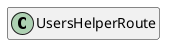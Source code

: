 @startuml
set namespaceSeparator \\
hide members
hide << alias >> circle

class UsersHelperRoute
@enduml
